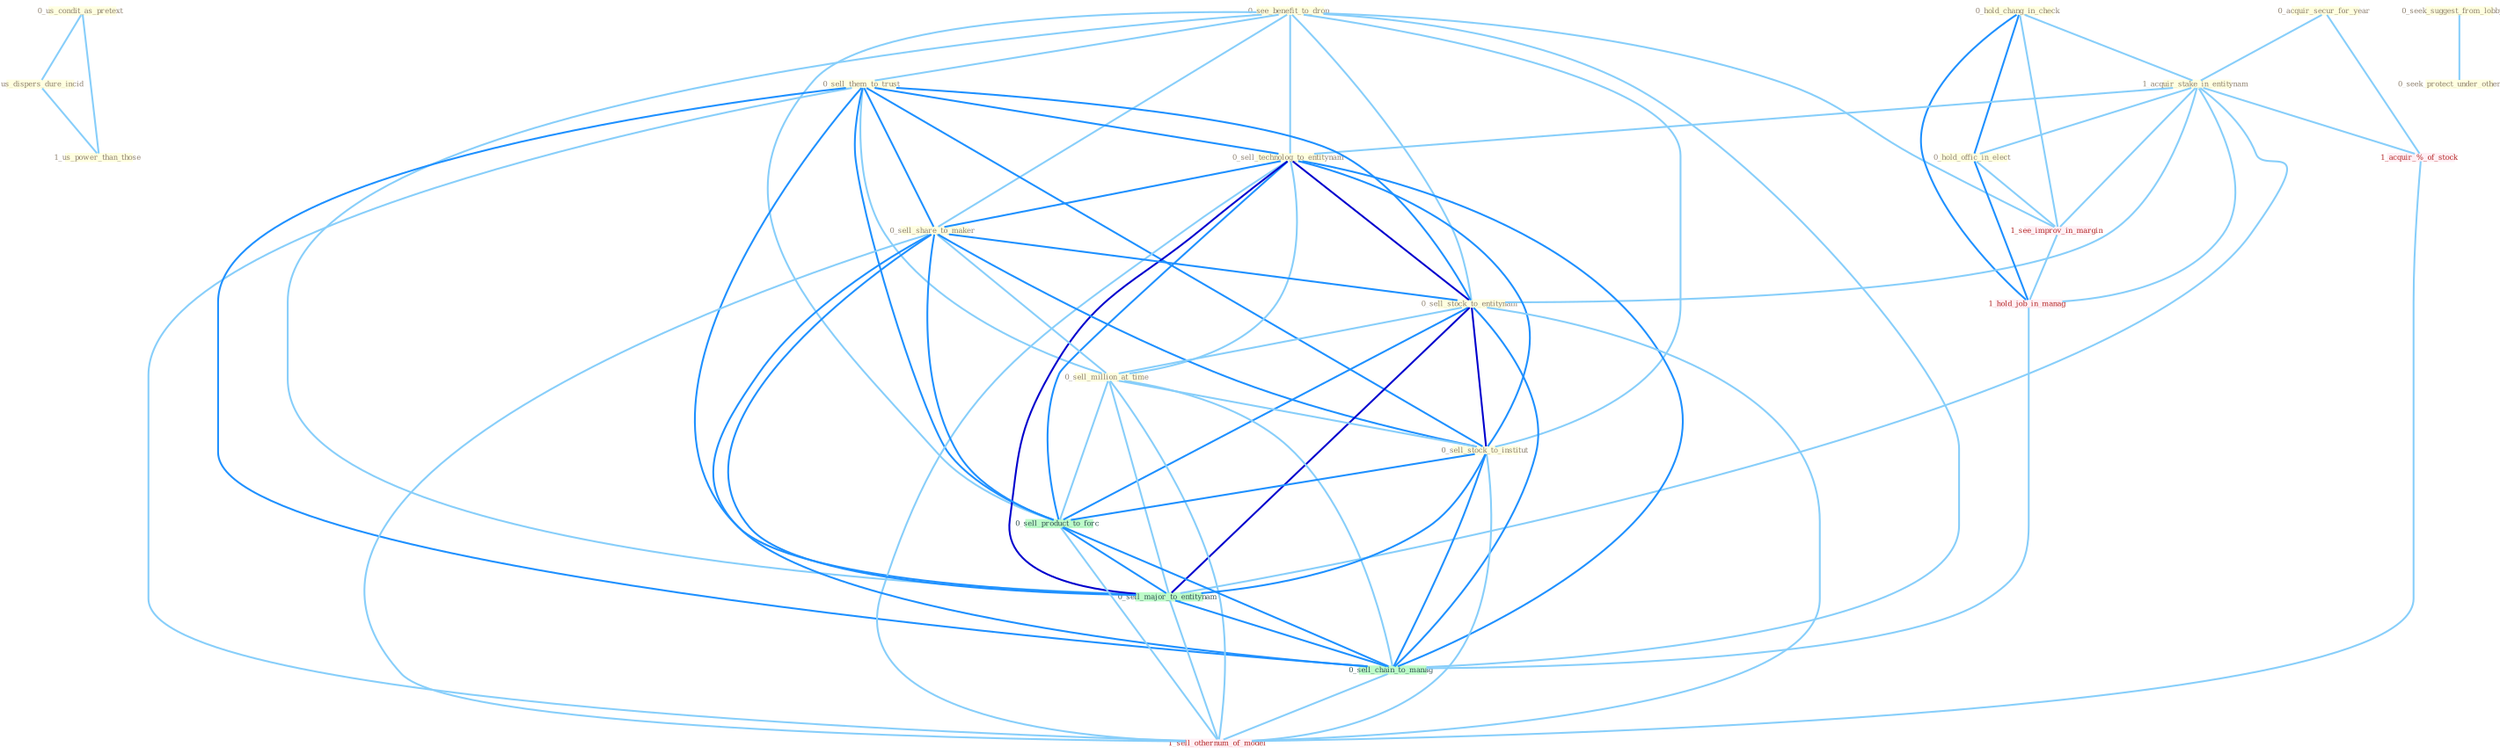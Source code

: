 Graph G{ 
    node
    [shape=polygon,style=filled,width=.5,height=.06,color="#BDFCC9",fixedsize=true,fontsize=4,
    fontcolor="#2f4f4f"];
    {node
    [color="#ffffe0", fontcolor="#8b7d6b"] "0_us_condit_as_pretext " "0_see_benefit_to_drop " "0_hold_chang_in_check " "0_seek_suggest_from_lobbyist " "0_us_dispers_dure_incid " "0_acquir_secur_for_year " "1_acquir_stake_in_entitynam " "0_sell_them_to_trust " "0_hold_offic_in_elect " "0_sell_technolog_to_entitynam " "1_us_power_than_those " "0_sell_share_to_maker " "0_sell_stock_to_entitynam " "0_sell_million_at_time " "0_seek_protect_under_othernum " "0_sell_stock_to_institut "}
{node [color="#fff0f5", fontcolor="#b22222"] "1_see_improv_in_margin " "1_acquir_%_of_stock " "1_hold_job_in_manag " "1_sell_othernum_of_model "}
edge [color="#B0E2FF"];

	"0_us_condit_as_pretext " -- "0_us_dispers_dure_incid " [w="1", color="#87cefa" ];
	"0_us_condit_as_pretext " -- "1_us_power_than_those " [w="1", color="#87cefa" ];
	"0_see_benefit_to_drop " -- "0_sell_them_to_trust " [w="1", color="#87cefa" ];
	"0_see_benefit_to_drop " -- "0_sell_technolog_to_entitynam " [w="1", color="#87cefa" ];
	"0_see_benefit_to_drop " -- "0_sell_share_to_maker " [w="1", color="#87cefa" ];
	"0_see_benefit_to_drop " -- "0_sell_stock_to_entitynam " [w="1", color="#87cefa" ];
	"0_see_benefit_to_drop " -- "0_sell_stock_to_institut " [w="1", color="#87cefa" ];
	"0_see_benefit_to_drop " -- "1_see_improv_in_margin " [w="1", color="#87cefa" ];
	"0_see_benefit_to_drop " -- "0_sell_product_to_forc " [w="1", color="#87cefa" ];
	"0_see_benefit_to_drop " -- "0_sell_major_to_entitynam " [w="1", color="#87cefa" ];
	"0_see_benefit_to_drop " -- "0_sell_chain_to_manag " [w="1", color="#87cefa" ];
	"0_hold_chang_in_check " -- "1_acquir_stake_in_entitynam " [w="1", color="#87cefa" ];
	"0_hold_chang_in_check " -- "0_hold_offic_in_elect " [w="2", color="#1e90ff" , len=0.8];
	"0_hold_chang_in_check " -- "1_see_improv_in_margin " [w="1", color="#87cefa" ];
	"0_hold_chang_in_check " -- "1_hold_job_in_manag " [w="2", color="#1e90ff" , len=0.8];
	"0_seek_suggest_from_lobbyist " -- "0_seek_protect_under_othernum " [w="1", color="#87cefa" ];
	"0_us_dispers_dure_incid " -- "1_us_power_than_those " [w="1", color="#87cefa" ];
	"0_acquir_secur_for_year " -- "1_acquir_stake_in_entitynam " [w="1", color="#87cefa" ];
	"0_acquir_secur_for_year " -- "1_acquir_%_of_stock " [w="1", color="#87cefa" ];
	"1_acquir_stake_in_entitynam " -- "0_hold_offic_in_elect " [w="1", color="#87cefa" ];
	"1_acquir_stake_in_entitynam " -- "0_sell_technolog_to_entitynam " [w="1", color="#87cefa" ];
	"1_acquir_stake_in_entitynam " -- "0_sell_stock_to_entitynam " [w="1", color="#87cefa" ];
	"1_acquir_stake_in_entitynam " -- "1_see_improv_in_margin " [w="1", color="#87cefa" ];
	"1_acquir_stake_in_entitynam " -- "1_acquir_%_of_stock " [w="1", color="#87cefa" ];
	"1_acquir_stake_in_entitynam " -- "1_hold_job_in_manag " [w="1", color="#87cefa" ];
	"1_acquir_stake_in_entitynam " -- "0_sell_major_to_entitynam " [w="1", color="#87cefa" ];
	"0_sell_them_to_trust " -- "0_sell_technolog_to_entitynam " [w="2", color="#1e90ff" , len=0.8];
	"0_sell_them_to_trust " -- "0_sell_share_to_maker " [w="2", color="#1e90ff" , len=0.8];
	"0_sell_them_to_trust " -- "0_sell_stock_to_entitynam " [w="2", color="#1e90ff" , len=0.8];
	"0_sell_them_to_trust " -- "0_sell_million_at_time " [w="1", color="#87cefa" ];
	"0_sell_them_to_trust " -- "0_sell_stock_to_institut " [w="2", color="#1e90ff" , len=0.8];
	"0_sell_them_to_trust " -- "0_sell_product_to_forc " [w="2", color="#1e90ff" , len=0.8];
	"0_sell_them_to_trust " -- "0_sell_major_to_entitynam " [w="2", color="#1e90ff" , len=0.8];
	"0_sell_them_to_trust " -- "0_sell_chain_to_manag " [w="2", color="#1e90ff" , len=0.8];
	"0_sell_them_to_trust " -- "1_sell_othernum_of_model " [w="1", color="#87cefa" ];
	"0_hold_offic_in_elect " -- "1_see_improv_in_margin " [w="1", color="#87cefa" ];
	"0_hold_offic_in_elect " -- "1_hold_job_in_manag " [w="2", color="#1e90ff" , len=0.8];
	"0_sell_technolog_to_entitynam " -- "0_sell_share_to_maker " [w="2", color="#1e90ff" , len=0.8];
	"0_sell_technolog_to_entitynam " -- "0_sell_stock_to_entitynam " [w="3", color="#0000cd" , len=0.6];
	"0_sell_technolog_to_entitynam " -- "0_sell_million_at_time " [w="1", color="#87cefa" ];
	"0_sell_technolog_to_entitynam " -- "0_sell_stock_to_institut " [w="2", color="#1e90ff" , len=0.8];
	"0_sell_technolog_to_entitynam " -- "0_sell_product_to_forc " [w="2", color="#1e90ff" , len=0.8];
	"0_sell_technolog_to_entitynam " -- "0_sell_major_to_entitynam " [w="3", color="#0000cd" , len=0.6];
	"0_sell_technolog_to_entitynam " -- "0_sell_chain_to_manag " [w="2", color="#1e90ff" , len=0.8];
	"0_sell_technolog_to_entitynam " -- "1_sell_othernum_of_model " [w="1", color="#87cefa" ];
	"0_sell_share_to_maker " -- "0_sell_stock_to_entitynam " [w="2", color="#1e90ff" , len=0.8];
	"0_sell_share_to_maker " -- "0_sell_million_at_time " [w="1", color="#87cefa" ];
	"0_sell_share_to_maker " -- "0_sell_stock_to_institut " [w="2", color="#1e90ff" , len=0.8];
	"0_sell_share_to_maker " -- "0_sell_product_to_forc " [w="2", color="#1e90ff" , len=0.8];
	"0_sell_share_to_maker " -- "0_sell_major_to_entitynam " [w="2", color="#1e90ff" , len=0.8];
	"0_sell_share_to_maker " -- "0_sell_chain_to_manag " [w="2", color="#1e90ff" , len=0.8];
	"0_sell_share_to_maker " -- "1_sell_othernum_of_model " [w="1", color="#87cefa" ];
	"0_sell_stock_to_entitynam " -- "0_sell_million_at_time " [w="1", color="#87cefa" ];
	"0_sell_stock_to_entitynam " -- "0_sell_stock_to_institut " [w="3", color="#0000cd" , len=0.6];
	"0_sell_stock_to_entitynam " -- "0_sell_product_to_forc " [w="2", color="#1e90ff" , len=0.8];
	"0_sell_stock_to_entitynam " -- "0_sell_major_to_entitynam " [w="3", color="#0000cd" , len=0.6];
	"0_sell_stock_to_entitynam " -- "0_sell_chain_to_manag " [w="2", color="#1e90ff" , len=0.8];
	"0_sell_stock_to_entitynam " -- "1_sell_othernum_of_model " [w="1", color="#87cefa" ];
	"0_sell_million_at_time " -- "0_sell_stock_to_institut " [w="1", color="#87cefa" ];
	"0_sell_million_at_time " -- "0_sell_product_to_forc " [w="1", color="#87cefa" ];
	"0_sell_million_at_time " -- "0_sell_major_to_entitynam " [w="1", color="#87cefa" ];
	"0_sell_million_at_time " -- "0_sell_chain_to_manag " [w="1", color="#87cefa" ];
	"0_sell_million_at_time " -- "1_sell_othernum_of_model " [w="1", color="#87cefa" ];
	"0_sell_stock_to_institut " -- "0_sell_product_to_forc " [w="2", color="#1e90ff" , len=0.8];
	"0_sell_stock_to_institut " -- "0_sell_major_to_entitynam " [w="2", color="#1e90ff" , len=0.8];
	"0_sell_stock_to_institut " -- "0_sell_chain_to_manag " [w="2", color="#1e90ff" , len=0.8];
	"0_sell_stock_to_institut " -- "1_sell_othernum_of_model " [w="1", color="#87cefa" ];
	"1_see_improv_in_margin " -- "1_hold_job_in_manag " [w="1", color="#87cefa" ];
	"1_acquir_%_of_stock " -- "1_sell_othernum_of_model " [w="1", color="#87cefa" ];
	"1_hold_job_in_manag " -- "0_sell_chain_to_manag " [w="1", color="#87cefa" ];
	"0_sell_product_to_forc " -- "0_sell_major_to_entitynam " [w="2", color="#1e90ff" , len=0.8];
	"0_sell_product_to_forc " -- "0_sell_chain_to_manag " [w="2", color="#1e90ff" , len=0.8];
	"0_sell_product_to_forc " -- "1_sell_othernum_of_model " [w="1", color="#87cefa" ];
	"0_sell_major_to_entitynam " -- "0_sell_chain_to_manag " [w="2", color="#1e90ff" , len=0.8];
	"0_sell_major_to_entitynam " -- "1_sell_othernum_of_model " [w="1", color="#87cefa" ];
	"0_sell_chain_to_manag " -- "1_sell_othernum_of_model " [w="1", color="#87cefa" ];
}